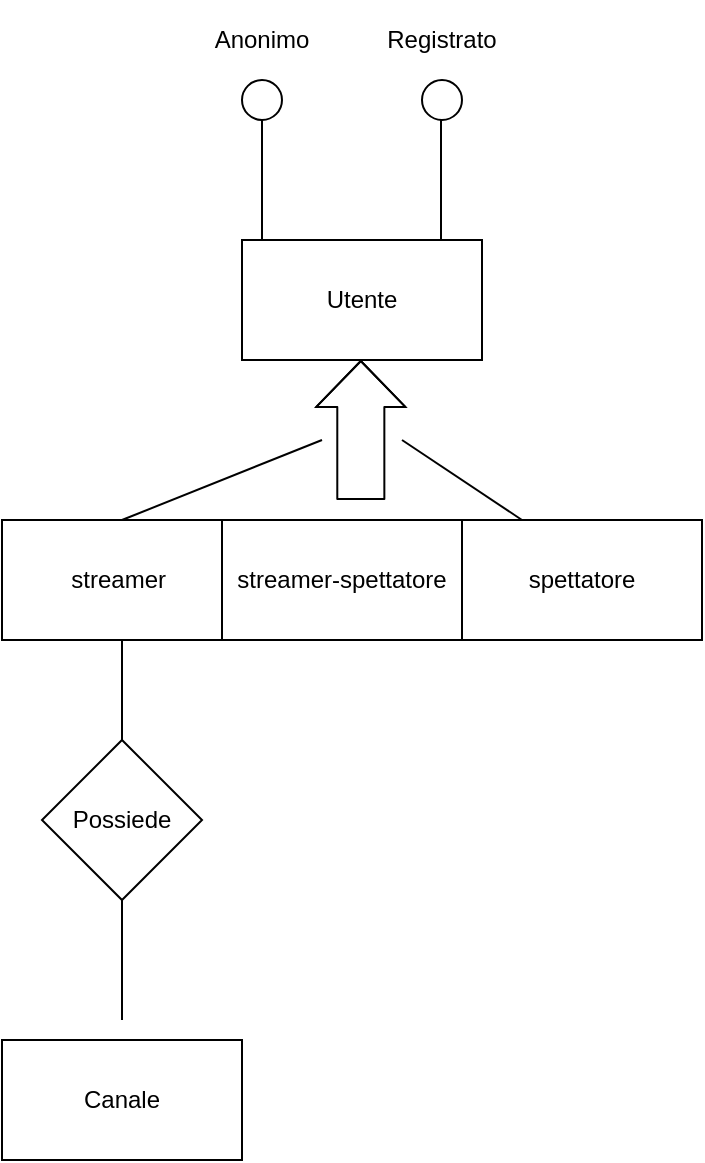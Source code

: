 <mxfile>
    <diagram name="Pagina-1" id="QmhfjAzD-kX2Kfbr4tnS">
        <mxGraphModel dx="906" dy="647" grid="1" gridSize="10" guides="1" tooltips="1" connect="1" arrows="1" fold="1" page="1" pageScale="1" pageWidth="3300" pageHeight="4681" math="0" shadow="0">
            <root>
                <mxCell id="0"/>
                <mxCell id="1" parent="0"/>
                <mxCell id="2" value="" style="rounded=0;whiteSpace=wrap;html=1;" vertex="1" parent="1">
                    <mxGeometry x="380" y="420" width="120" height="60" as="geometry"/>
                </mxCell>
                <mxCell id="3" value="Utente" style="text;html=1;strokeColor=none;fillColor=none;align=center;verticalAlign=middle;whiteSpace=wrap;rounded=0;" vertex="1" parent="1">
                    <mxGeometry x="410" y="435" width="60" height="30" as="geometry"/>
                </mxCell>
                <mxCell id="4" value="" style="shape=flexArrow;endArrow=classic;html=1;width=23.529;endSize=7.318;" edge="1" parent="1">
                    <mxGeometry width="50" height="50" relative="1" as="geometry">
                        <mxPoint x="439.41" y="550" as="sourcePoint"/>
                        <mxPoint x="439.41" y="480" as="targetPoint"/>
                        <Array as="points">
                            <mxPoint x="439.41" y="510"/>
                        </Array>
                    </mxGeometry>
                </mxCell>
                <mxCell id="5" value="streamer&amp;nbsp;" style="rounded=0;whiteSpace=wrap;html=1;" vertex="1" parent="1">
                    <mxGeometry x="260" y="560" width="120" height="60" as="geometry"/>
                </mxCell>
                <mxCell id="6" value="streamer-spettatore" style="rounded=0;whiteSpace=wrap;html=1;" vertex="1" parent="1">
                    <mxGeometry x="370" y="560" width="120" height="60" as="geometry"/>
                </mxCell>
                <mxCell id="7" value="spettatore" style="rounded=0;whiteSpace=wrap;html=1;" vertex="1" parent="1">
                    <mxGeometry x="490" y="560" width="120" height="60" as="geometry"/>
                </mxCell>
                <mxCell id="9" value="" style="endArrow=none;html=1;" edge="1" parent="1">
                    <mxGeometry width="50" height="50" relative="1" as="geometry">
                        <mxPoint x="320" y="560" as="sourcePoint"/>
                        <mxPoint x="420" y="520" as="targetPoint"/>
                    </mxGeometry>
                </mxCell>
                <mxCell id="10" value="" style="endArrow=none;html=1;" edge="1" parent="1">
                    <mxGeometry width="50" height="50" relative="1" as="geometry">
                        <mxPoint x="520" y="560" as="sourcePoint"/>
                        <mxPoint x="460" y="520" as="targetPoint"/>
                        <Array as="points"/>
                    </mxGeometry>
                </mxCell>
                <mxCell id="36" value="" style="endArrow=none;html=1;" edge="1" parent="1">
                    <mxGeometry width="50" height="50" relative="1" as="geometry">
                        <mxPoint x="390" y="420" as="sourcePoint"/>
                        <mxPoint x="390" y="360" as="targetPoint"/>
                    </mxGeometry>
                </mxCell>
                <mxCell id="39" value="" style="shape=ellipse;html=1;dashed=0;whitespace=wrap;aspect=fixed;perimeter=ellipsePerimeter;" vertex="1" parent="1">
                    <mxGeometry x="380" y="340" width="20" height="20" as="geometry"/>
                </mxCell>
                <mxCell id="41" value="Anonimo" style="text;html=1;strokeColor=none;fillColor=none;align=center;verticalAlign=middle;whiteSpace=wrap;rounded=0;" vertex="1" parent="1">
                    <mxGeometry x="355" y="300" width="70" height="40" as="geometry"/>
                </mxCell>
                <mxCell id="46" value="" style="shape=ellipse;html=1;dashed=0;whitespace=wrap;aspect=fixed;perimeter=ellipsePerimeter;" vertex="1" parent="1">
                    <mxGeometry x="470" y="340" width="20" height="20" as="geometry"/>
                </mxCell>
                <mxCell id="47" value="" style="endArrow=none;html=1;" edge="1" parent="1">
                    <mxGeometry width="50" height="50" relative="1" as="geometry">
                        <mxPoint x="479.5" y="420" as="sourcePoint"/>
                        <mxPoint x="479.5" y="360" as="targetPoint"/>
                        <Array as="points">
                            <mxPoint x="479.5" y="390"/>
                        </Array>
                    </mxGeometry>
                </mxCell>
                <mxCell id="48" value="Registrato" style="text;html=1;strokeColor=none;fillColor=none;align=center;verticalAlign=middle;whiteSpace=wrap;rounded=0;" vertex="1" parent="1">
                    <mxGeometry x="450" y="305" width="60" height="30" as="geometry"/>
                </mxCell>
                <mxCell id="49" value="Canale&lt;br&gt;" style="rounded=0;whiteSpace=wrap;html=1;" vertex="1" parent="1">
                    <mxGeometry x="260" y="820" width="120" height="60" as="geometry"/>
                </mxCell>
                <mxCell id="50" value="" style="rhombus;whiteSpace=wrap;html=1;" vertex="1" parent="1">
                    <mxGeometry x="280" y="670" width="80" height="80" as="geometry"/>
                </mxCell>
                <mxCell id="51" value="" style="endArrow=none;html=1;entryX=0.5;entryY=1;entryDx=0;entryDy=0;" edge="1" parent="1" target="5">
                    <mxGeometry width="50" height="50" relative="1" as="geometry">
                        <mxPoint x="320" y="670" as="sourcePoint"/>
                        <mxPoint x="360" y="630" as="targetPoint"/>
                    </mxGeometry>
                </mxCell>
                <mxCell id="52" value="" style="endArrow=none;html=1;entryX=0.5;entryY=1;entryDx=0;entryDy=0;" edge="1" parent="1" target="50">
                    <mxGeometry width="50" height="50" relative="1" as="geometry">
                        <mxPoint x="320" y="810" as="sourcePoint"/>
                        <mxPoint x="330" y="760" as="targetPoint"/>
                        <Array as="points"/>
                    </mxGeometry>
                </mxCell>
                <mxCell id="54" value="Possiede" style="text;html=1;strokeColor=none;fillColor=none;align=center;verticalAlign=middle;whiteSpace=wrap;rounded=0;" vertex="1" parent="1">
                    <mxGeometry x="290" y="695" width="60" height="30" as="geometry"/>
                </mxCell>
            </root>
        </mxGraphModel>
    </diagram>
</mxfile>